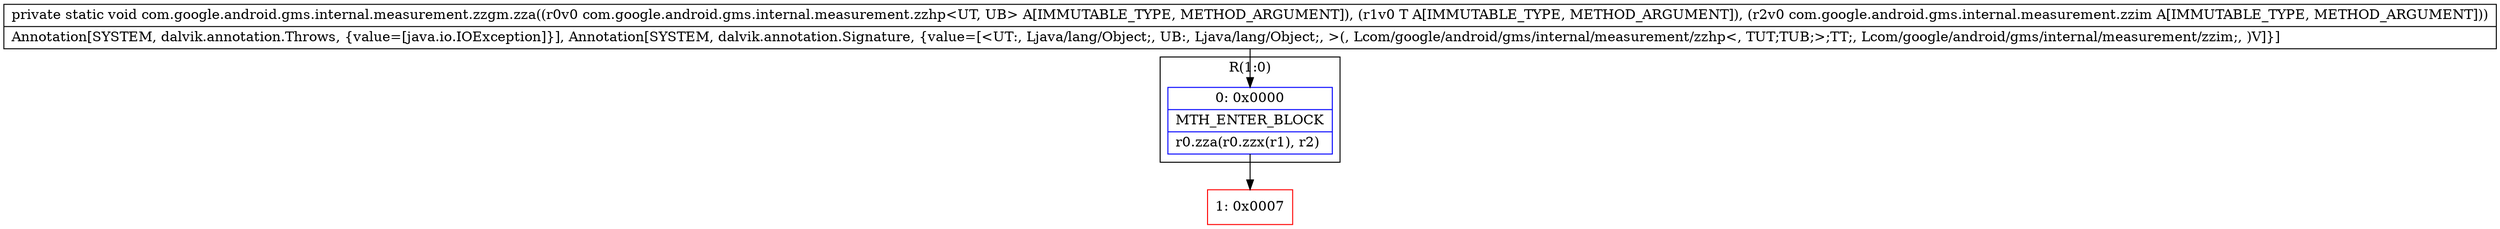 digraph "CFG forcom.google.android.gms.internal.measurement.zzgm.zza(Lcom\/google\/android\/gms\/internal\/measurement\/zzhp;Ljava\/lang\/Object;Lcom\/google\/android\/gms\/internal\/measurement\/zzim;)V" {
subgraph cluster_Region_369159213 {
label = "R(1:0)";
node [shape=record,color=blue];
Node_0 [shape=record,label="{0\:\ 0x0000|MTH_ENTER_BLOCK\l|r0.zza(r0.zzx(r1), r2)\l}"];
}
Node_1 [shape=record,color=red,label="{1\:\ 0x0007}"];
MethodNode[shape=record,label="{private static void com.google.android.gms.internal.measurement.zzgm.zza((r0v0 com.google.android.gms.internal.measurement.zzhp\<UT, UB\> A[IMMUTABLE_TYPE, METHOD_ARGUMENT]), (r1v0 T A[IMMUTABLE_TYPE, METHOD_ARGUMENT]), (r2v0 com.google.android.gms.internal.measurement.zzim A[IMMUTABLE_TYPE, METHOD_ARGUMENT]))  | Annotation[SYSTEM, dalvik.annotation.Throws, \{value=[java.io.IOException]\}], Annotation[SYSTEM, dalvik.annotation.Signature, \{value=[\<UT:, Ljava\/lang\/Object;, UB:, Ljava\/lang\/Object;, \>(, Lcom\/google\/android\/gms\/internal\/measurement\/zzhp\<, TUT;TUB;\>;TT;, Lcom\/google\/android\/gms\/internal\/measurement\/zzim;, )V]\}]\l}"];
MethodNode -> Node_0;
Node_0 -> Node_1;
}

